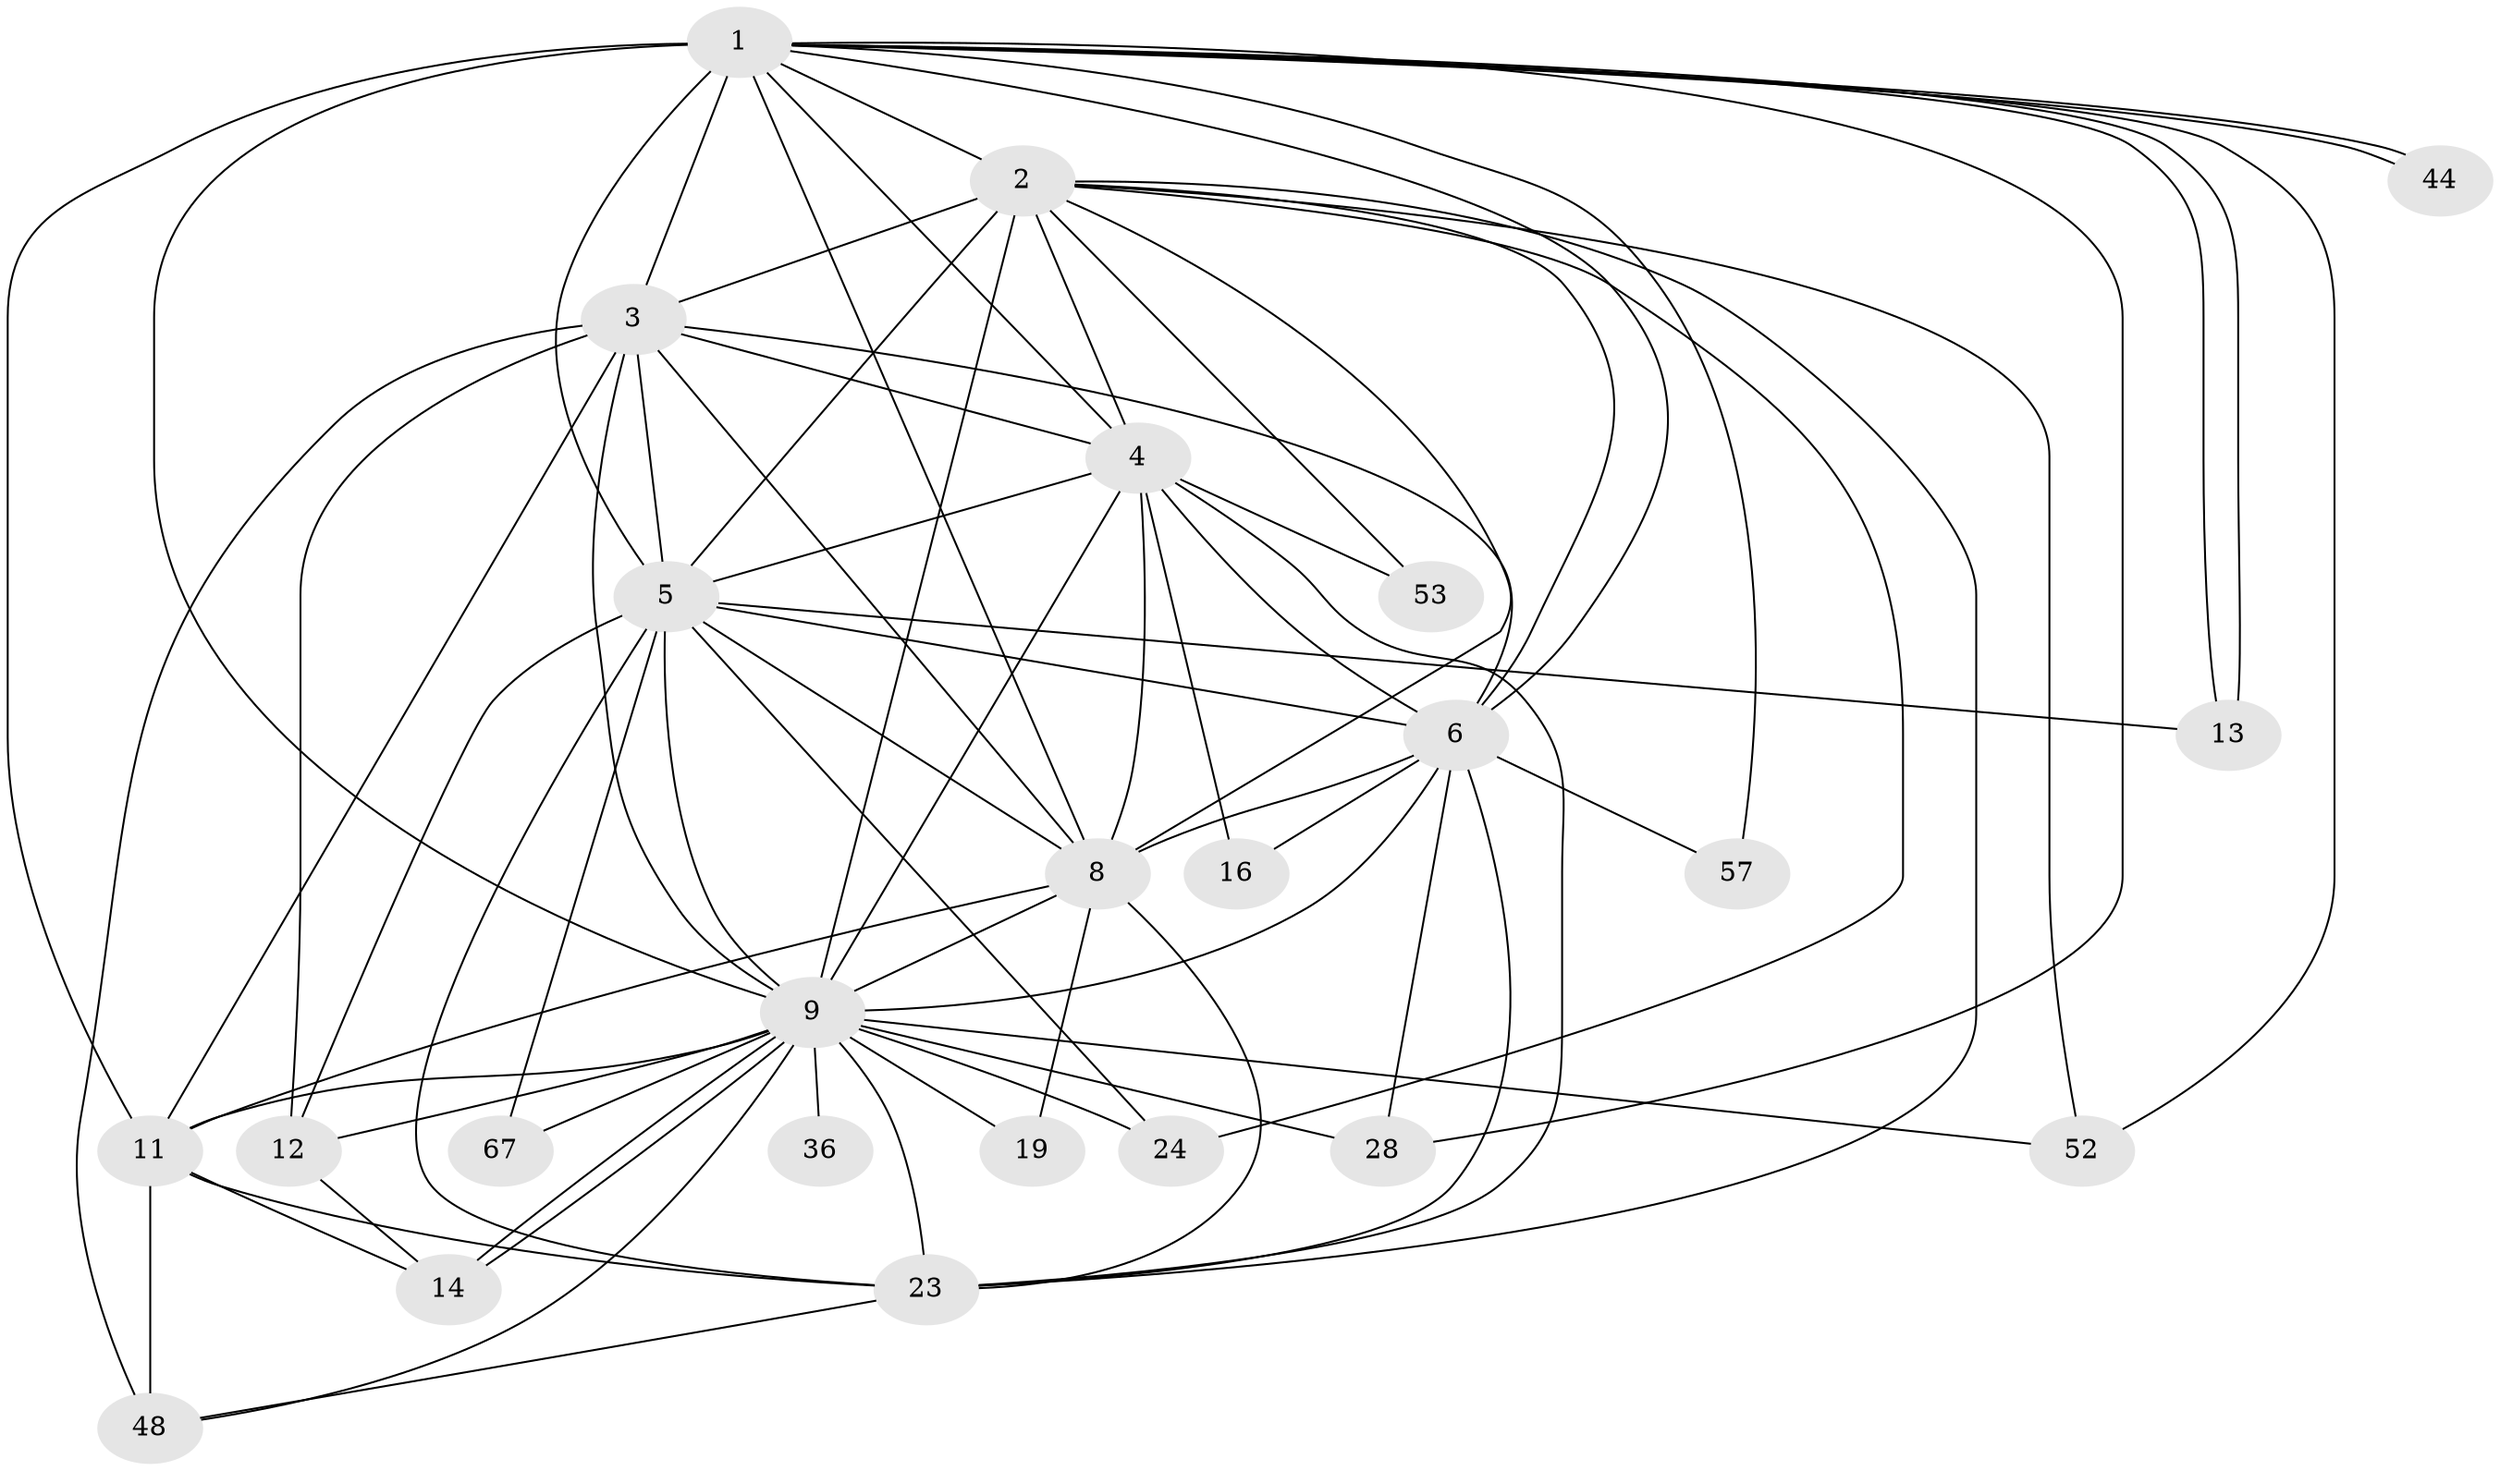 // original degree distribution, {23: 0.012048192771084338, 16: 0.012048192771084338, 19: 0.024096385542168676, 13: 0.012048192771084338, 17: 0.024096385542168676, 14: 0.012048192771084338, 20: 0.012048192771084338, 27: 0.012048192771084338, 7: 0.024096385542168676, 4: 0.07228915662650602, 3: 0.21686746987951808, 2: 0.5301204819277109, 6: 0.024096385542168676, 5: 0.012048192771084338}
// Generated by graph-tools (version 1.1) at 2025/17/03/04/25 18:17:36]
// undirected, 24 vertices, 75 edges
graph export_dot {
graph [start="1"]
  node [color=gray90,style=filled];
  1 [super="+20"];
  2 [super="+21"];
  3 [super="+45+54"];
  4;
  5 [super="+63+69+7+32+50+22+25"];
  6 [super="+38"];
  8 [super="+56+72+17+43+51"];
  9 [super="+10+66+33+64+30+41+15"];
  11 [super="+49+46"];
  12;
  13 [super="+77"];
  14 [super="+18+55"];
  16;
  19 [super="+81+31"];
  23 [super="+26+34"];
  24 [super="+37"];
  28;
  36;
  44;
  48 [super="+74+58"];
  52 [super="+60+62"];
  53;
  57;
  67;
  1 -- 2;
  1 -- 3 [weight=2];
  1 -- 4;
  1 -- 5 [weight=3];
  1 -- 6;
  1 -- 8 [weight=4];
  1 -- 9 [weight=4];
  1 -- 11;
  1 -- 13;
  1 -- 13;
  1 -- 28;
  1 -- 44;
  1 -- 44;
  1 -- 57;
  1 -- 52;
  2 -- 3;
  2 -- 4;
  2 -- 5 [weight=3];
  2 -- 6;
  2 -- 8 [weight=3];
  2 -- 9 [weight=4];
  2 -- 24;
  2 -- 52;
  2 -- 53;
  2 -- 23;
  3 -- 4;
  3 -- 5 [weight=3];
  3 -- 6;
  3 -- 8 [weight=2];
  3 -- 9 [weight=5];
  3 -- 11;
  3 -- 12;
  3 -- 48 [weight=2];
  4 -- 5 [weight=2];
  4 -- 6;
  4 -- 8;
  4 -- 9 [weight=2];
  4 -- 16;
  4 -- 23 [weight=2];
  4 -- 53;
  5 -- 6 [weight=3];
  5 -- 8 [weight=2];
  5 -- 9 [weight=9];
  5 -- 24;
  5 -- 13;
  5 -- 12;
  5 -- 67;
  5 -- 23;
  6 -- 8 [weight=2];
  6 -- 9 [weight=4];
  6 -- 16;
  6 -- 28;
  6 -- 57;
  6 -- 23;
  8 -- 9 [weight=3];
  8 -- 23;
  8 -- 11;
  8 -- 19;
  9 -- 14;
  9 -- 14;
  9 -- 67;
  9 -- 12;
  9 -- 19 [weight=4];
  9 -- 36;
  9 -- 52 [weight=2];
  9 -- 11;
  9 -- 48;
  9 -- 28;
  9 -- 23 [weight=5];
  9 -- 24;
  11 -- 48;
  11 -- 14;
  11 -- 23;
  12 -- 14;
  23 -- 48;
}
